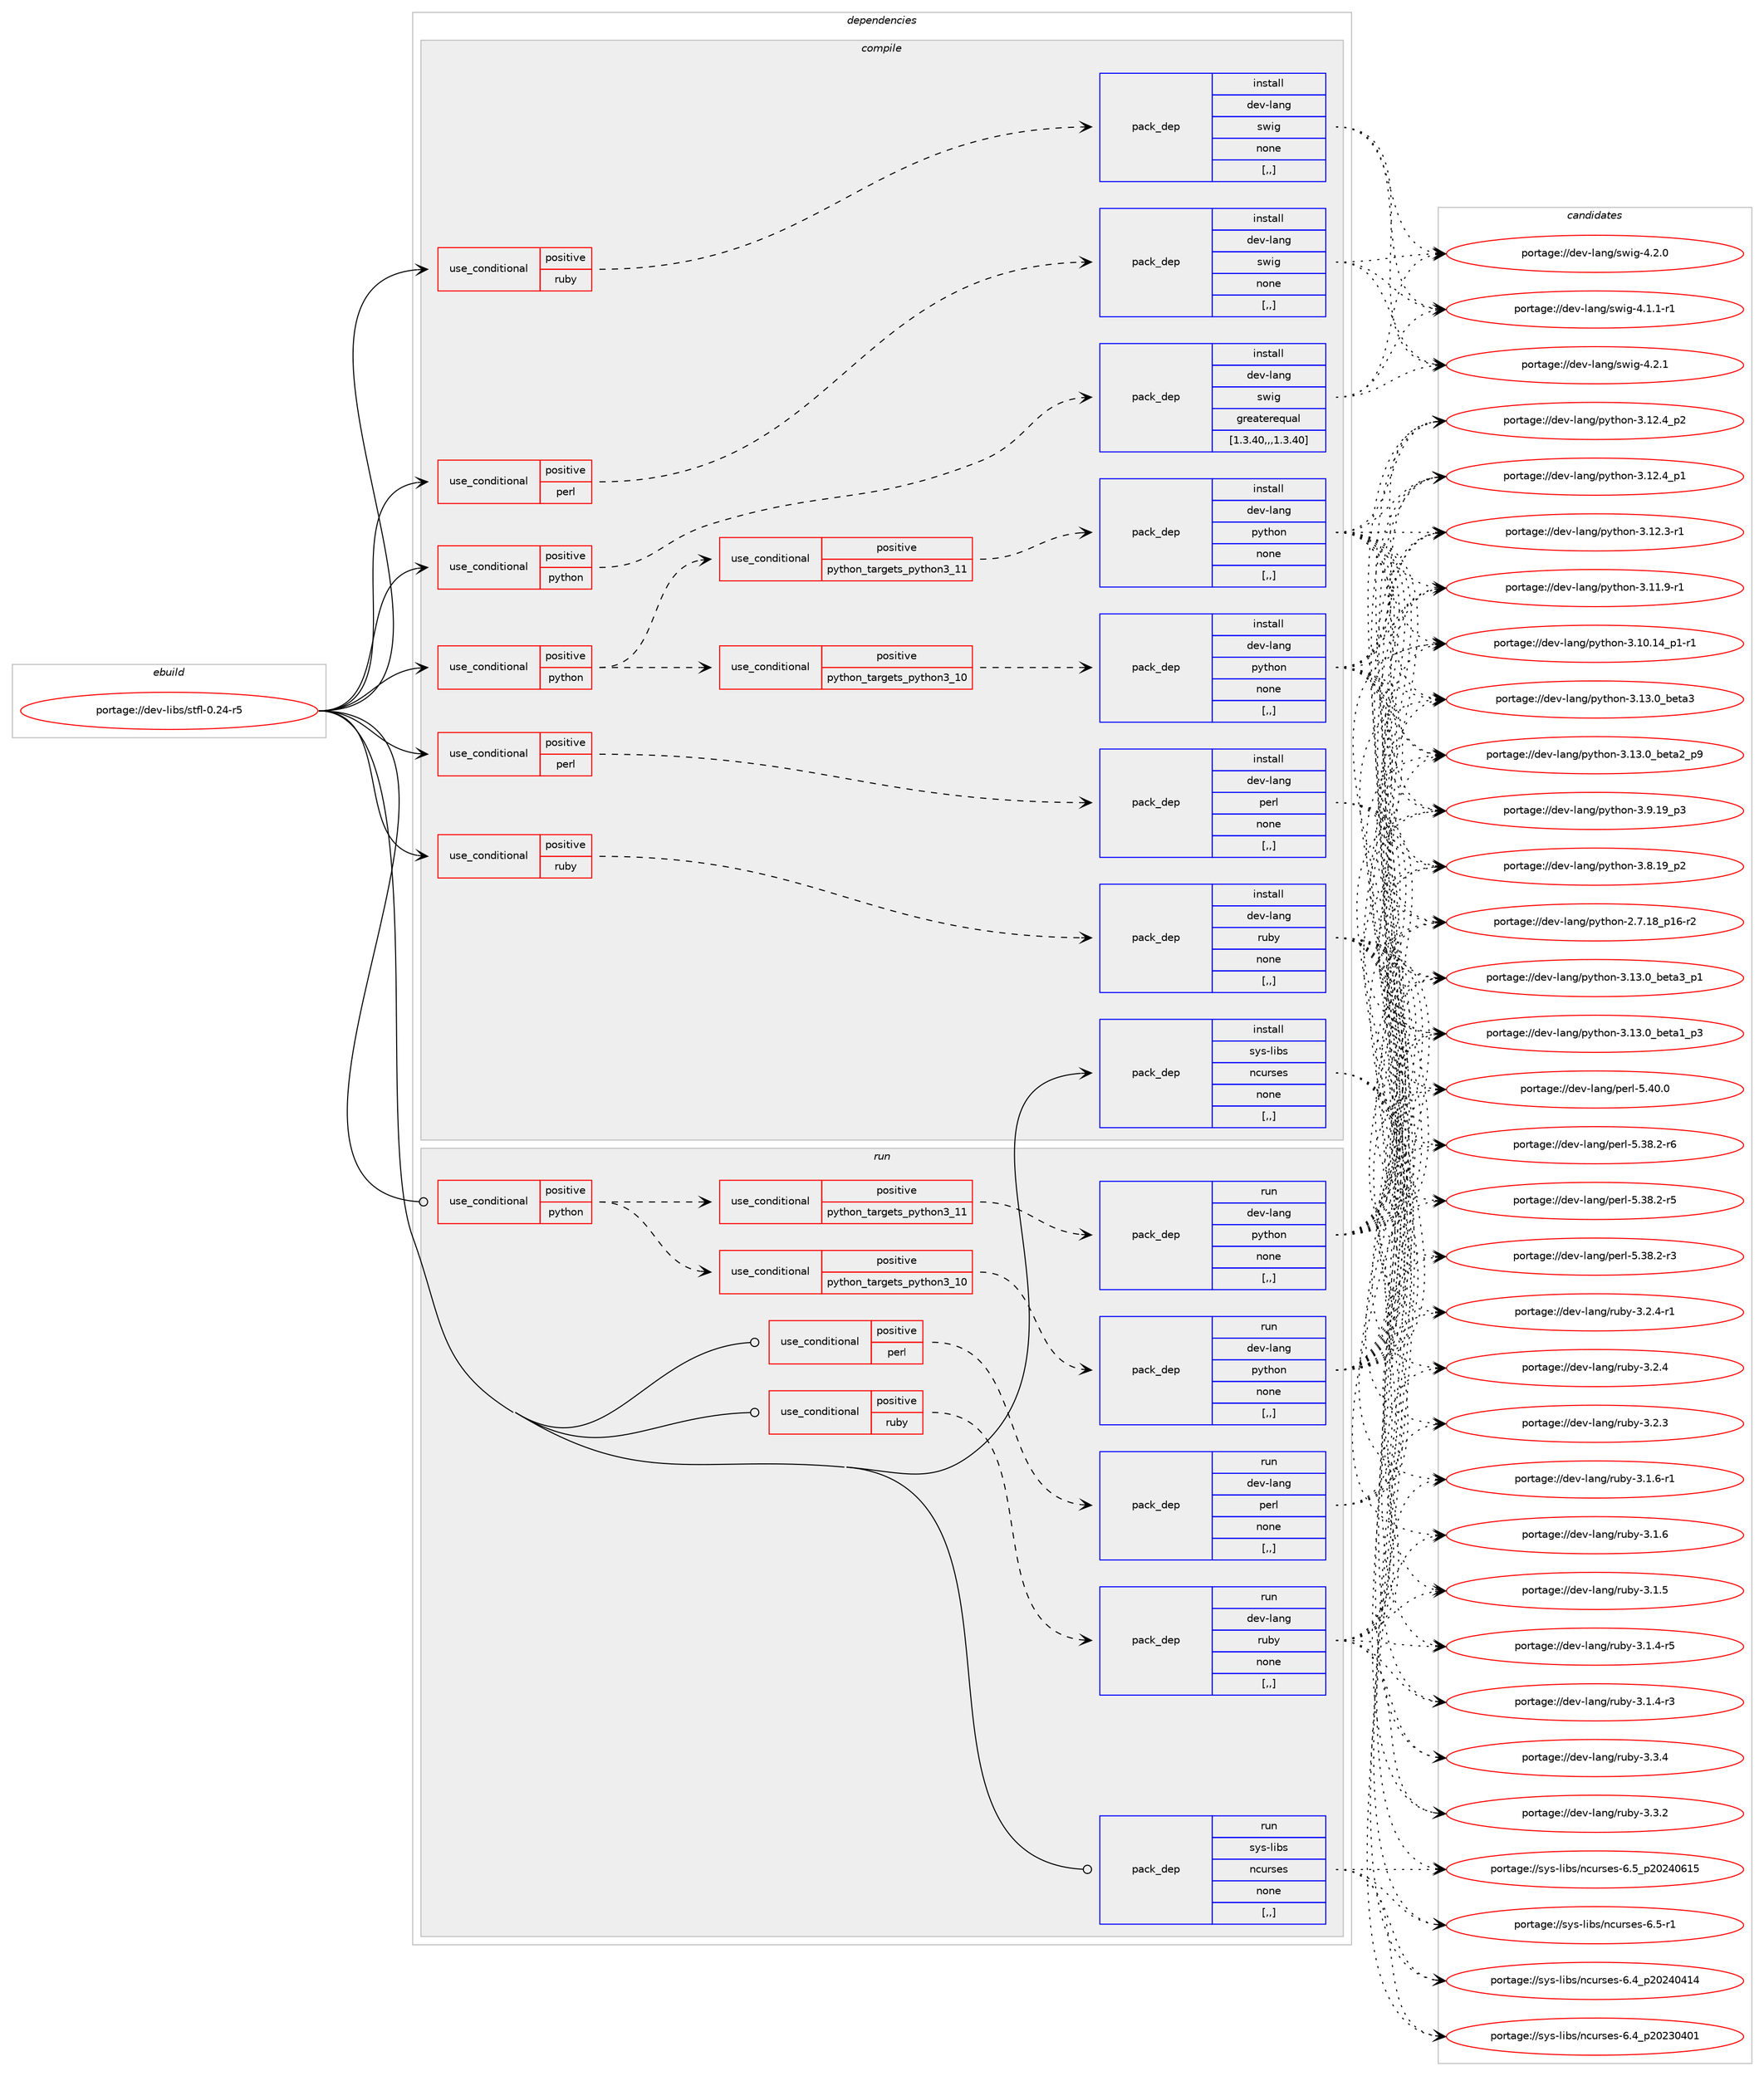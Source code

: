 digraph prolog {

# *************
# Graph options
# *************

newrank=true;
concentrate=true;
compound=true;
graph [rankdir=LR,fontname=Helvetica,fontsize=10,ranksep=1.5];#, ranksep=2.5, nodesep=0.2];
edge  [arrowhead=vee];
node  [fontname=Helvetica,fontsize=10];

# **********
# The ebuild
# **********

subgraph cluster_leftcol {
color=gray;
rank=same;
label=<<i>ebuild</i>>;
id [label="portage://dev-libs/stfl-0.24-r5", color=red, width=4, href="../dev-libs/stfl-0.24-r5.svg"];
}

# ****************
# The dependencies
# ****************

subgraph cluster_midcol {
color=gray;
label=<<i>dependencies</i>>;
subgraph cluster_compile {
fillcolor="#eeeeee";
style=filled;
label=<<i>compile</i>>;
subgraph cond28022 {
dependency113162 [label=<<TABLE BORDER="0" CELLBORDER="1" CELLSPACING="0" CELLPADDING="4"><TR><TD ROWSPAN="3" CELLPADDING="10">use_conditional</TD></TR><TR><TD>positive</TD></TR><TR><TD>perl</TD></TR></TABLE>>, shape=none, color=red];
subgraph pack83956 {
dependency113163 [label=<<TABLE BORDER="0" CELLBORDER="1" CELLSPACING="0" CELLPADDING="4" WIDTH="220"><TR><TD ROWSPAN="6" CELLPADDING="30">pack_dep</TD></TR><TR><TD WIDTH="110">install</TD></TR><TR><TD>dev-lang</TD></TR><TR><TD>perl</TD></TR><TR><TD>none</TD></TR><TR><TD>[,,]</TD></TR></TABLE>>, shape=none, color=blue];
}
dependency113162:e -> dependency113163:w [weight=20,style="dashed",arrowhead="vee"];
}
id:e -> dependency113162:w [weight=20,style="solid",arrowhead="vee"];
subgraph cond28023 {
dependency113164 [label=<<TABLE BORDER="0" CELLBORDER="1" CELLSPACING="0" CELLPADDING="4"><TR><TD ROWSPAN="3" CELLPADDING="10">use_conditional</TD></TR><TR><TD>positive</TD></TR><TR><TD>perl</TD></TR></TABLE>>, shape=none, color=red];
subgraph pack83957 {
dependency113165 [label=<<TABLE BORDER="0" CELLBORDER="1" CELLSPACING="0" CELLPADDING="4" WIDTH="220"><TR><TD ROWSPAN="6" CELLPADDING="30">pack_dep</TD></TR><TR><TD WIDTH="110">install</TD></TR><TR><TD>dev-lang</TD></TR><TR><TD>swig</TD></TR><TR><TD>none</TD></TR><TR><TD>[,,]</TD></TR></TABLE>>, shape=none, color=blue];
}
dependency113164:e -> dependency113165:w [weight=20,style="dashed",arrowhead="vee"];
}
id:e -> dependency113164:w [weight=20,style="solid",arrowhead="vee"];
subgraph cond28024 {
dependency113166 [label=<<TABLE BORDER="0" CELLBORDER="1" CELLSPACING="0" CELLPADDING="4"><TR><TD ROWSPAN="3" CELLPADDING="10">use_conditional</TD></TR><TR><TD>positive</TD></TR><TR><TD>python</TD></TR></TABLE>>, shape=none, color=red];
subgraph cond28025 {
dependency113167 [label=<<TABLE BORDER="0" CELLBORDER="1" CELLSPACING="0" CELLPADDING="4"><TR><TD ROWSPAN="3" CELLPADDING="10">use_conditional</TD></TR><TR><TD>positive</TD></TR><TR><TD>python_targets_python3_10</TD></TR></TABLE>>, shape=none, color=red];
subgraph pack83958 {
dependency113168 [label=<<TABLE BORDER="0" CELLBORDER="1" CELLSPACING="0" CELLPADDING="4" WIDTH="220"><TR><TD ROWSPAN="6" CELLPADDING="30">pack_dep</TD></TR><TR><TD WIDTH="110">install</TD></TR><TR><TD>dev-lang</TD></TR><TR><TD>python</TD></TR><TR><TD>none</TD></TR><TR><TD>[,,]</TD></TR></TABLE>>, shape=none, color=blue];
}
dependency113167:e -> dependency113168:w [weight=20,style="dashed",arrowhead="vee"];
}
dependency113166:e -> dependency113167:w [weight=20,style="dashed",arrowhead="vee"];
subgraph cond28026 {
dependency113169 [label=<<TABLE BORDER="0" CELLBORDER="1" CELLSPACING="0" CELLPADDING="4"><TR><TD ROWSPAN="3" CELLPADDING="10">use_conditional</TD></TR><TR><TD>positive</TD></TR><TR><TD>python_targets_python3_11</TD></TR></TABLE>>, shape=none, color=red];
subgraph pack83959 {
dependency113170 [label=<<TABLE BORDER="0" CELLBORDER="1" CELLSPACING="0" CELLPADDING="4" WIDTH="220"><TR><TD ROWSPAN="6" CELLPADDING="30">pack_dep</TD></TR><TR><TD WIDTH="110">install</TD></TR><TR><TD>dev-lang</TD></TR><TR><TD>python</TD></TR><TR><TD>none</TD></TR><TR><TD>[,,]</TD></TR></TABLE>>, shape=none, color=blue];
}
dependency113169:e -> dependency113170:w [weight=20,style="dashed",arrowhead="vee"];
}
dependency113166:e -> dependency113169:w [weight=20,style="dashed",arrowhead="vee"];
}
id:e -> dependency113166:w [weight=20,style="solid",arrowhead="vee"];
subgraph cond28027 {
dependency113171 [label=<<TABLE BORDER="0" CELLBORDER="1" CELLSPACING="0" CELLPADDING="4"><TR><TD ROWSPAN="3" CELLPADDING="10">use_conditional</TD></TR><TR><TD>positive</TD></TR><TR><TD>python</TD></TR></TABLE>>, shape=none, color=red];
subgraph pack83960 {
dependency113172 [label=<<TABLE BORDER="0" CELLBORDER="1" CELLSPACING="0" CELLPADDING="4" WIDTH="220"><TR><TD ROWSPAN="6" CELLPADDING="30">pack_dep</TD></TR><TR><TD WIDTH="110">install</TD></TR><TR><TD>dev-lang</TD></TR><TR><TD>swig</TD></TR><TR><TD>greaterequal</TD></TR><TR><TD>[1.3.40,,,1.3.40]</TD></TR></TABLE>>, shape=none, color=blue];
}
dependency113171:e -> dependency113172:w [weight=20,style="dashed",arrowhead="vee"];
}
id:e -> dependency113171:w [weight=20,style="solid",arrowhead="vee"];
subgraph cond28028 {
dependency113173 [label=<<TABLE BORDER="0" CELLBORDER="1" CELLSPACING="0" CELLPADDING="4"><TR><TD ROWSPAN="3" CELLPADDING="10">use_conditional</TD></TR><TR><TD>positive</TD></TR><TR><TD>ruby</TD></TR></TABLE>>, shape=none, color=red];
subgraph pack83961 {
dependency113174 [label=<<TABLE BORDER="0" CELLBORDER="1" CELLSPACING="0" CELLPADDING="4" WIDTH="220"><TR><TD ROWSPAN="6" CELLPADDING="30">pack_dep</TD></TR><TR><TD WIDTH="110">install</TD></TR><TR><TD>dev-lang</TD></TR><TR><TD>ruby</TD></TR><TR><TD>none</TD></TR><TR><TD>[,,]</TD></TR></TABLE>>, shape=none, color=blue];
}
dependency113173:e -> dependency113174:w [weight=20,style="dashed",arrowhead="vee"];
}
id:e -> dependency113173:w [weight=20,style="solid",arrowhead="vee"];
subgraph cond28029 {
dependency113175 [label=<<TABLE BORDER="0" CELLBORDER="1" CELLSPACING="0" CELLPADDING="4"><TR><TD ROWSPAN="3" CELLPADDING="10">use_conditional</TD></TR><TR><TD>positive</TD></TR><TR><TD>ruby</TD></TR></TABLE>>, shape=none, color=red];
subgraph pack83962 {
dependency113176 [label=<<TABLE BORDER="0" CELLBORDER="1" CELLSPACING="0" CELLPADDING="4" WIDTH="220"><TR><TD ROWSPAN="6" CELLPADDING="30">pack_dep</TD></TR><TR><TD WIDTH="110">install</TD></TR><TR><TD>dev-lang</TD></TR><TR><TD>swig</TD></TR><TR><TD>none</TD></TR><TR><TD>[,,]</TD></TR></TABLE>>, shape=none, color=blue];
}
dependency113175:e -> dependency113176:w [weight=20,style="dashed",arrowhead="vee"];
}
id:e -> dependency113175:w [weight=20,style="solid",arrowhead="vee"];
subgraph pack83963 {
dependency113177 [label=<<TABLE BORDER="0" CELLBORDER="1" CELLSPACING="0" CELLPADDING="4" WIDTH="220"><TR><TD ROWSPAN="6" CELLPADDING="30">pack_dep</TD></TR><TR><TD WIDTH="110">install</TD></TR><TR><TD>sys-libs</TD></TR><TR><TD>ncurses</TD></TR><TR><TD>none</TD></TR><TR><TD>[,,]</TD></TR></TABLE>>, shape=none, color=blue];
}
id:e -> dependency113177:w [weight=20,style="solid",arrowhead="vee"];
}
subgraph cluster_compileandrun {
fillcolor="#eeeeee";
style=filled;
label=<<i>compile and run</i>>;
}
subgraph cluster_run {
fillcolor="#eeeeee";
style=filled;
label=<<i>run</i>>;
subgraph cond28030 {
dependency113178 [label=<<TABLE BORDER="0" CELLBORDER="1" CELLSPACING="0" CELLPADDING="4"><TR><TD ROWSPAN="3" CELLPADDING="10">use_conditional</TD></TR><TR><TD>positive</TD></TR><TR><TD>perl</TD></TR></TABLE>>, shape=none, color=red];
subgraph pack83964 {
dependency113179 [label=<<TABLE BORDER="0" CELLBORDER="1" CELLSPACING="0" CELLPADDING="4" WIDTH="220"><TR><TD ROWSPAN="6" CELLPADDING="30">pack_dep</TD></TR><TR><TD WIDTH="110">run</TD></TR><TR><TD>dev-lang</TD></TR><TR><TD>perl</TD></TR><TR><TD>none</TD></TR><TR><TD>[,,]</TD></TR></TABLE>>, shape=none, color=blue];
}
dependency113178:e -> dependency113179:w [weight=20,style="dashed",arrowhead="vee"];
}
id:e -> dependency113178:w [weight=20,style="solid",arrowhead="odot"];
subgraph cond28031 {
dependency113180 [label=<<TABLE BORDER="0" CELLBORDER="1" CELLSPACING="0" CELLPADDING="4"><TR><TD ROWSPAN="3" CELLPADDING="10">use_conditional</TD></TR><TR><TD>positive</TD></TR><TR><TD>python</TD></TR></TABLE>>, shape=none, color=red];
subgraph cond28032 {
dependency113181 [label=<<TABLE BORDER="0" CELLBORDER="1" CELLSPACING="0" CELLPADDING="4"><TR><TD ROWSPAN="3" CELLPADDING="10">use_conditional</TD></TR><TR><TD>positive</TD></TR><TR><TD>python_targets_python3_10</TD></TR></TABLE>>, shape=none, color=red];
subgraph pack83965 {
dependency113182 [label=<<TABLE BORDER="0" CELLBORDER="1" CELLSPACING="0" CELLPADDING="4" WIDTH="220"><TR><TD ROWSPAN="6" CELLPADDING="30">pack_dep</TD></TR><TR><TD WIDTH="110">run</TD></TR><TR><TD>dev-lang</TD></TR><TR><TD>python</TD></TR><TR><TD>none</TD></TR><TR><TD>[,,]</TD></TR></TABLE>>, shape=none, color=blue];
}
dependency113181:e -> dependency113182:w [weight=20,style="dashed",arrowhead="vee"];
}
dependency113180:e -> dependency113181:w [weight=20,style="dashed",arrowhead="vee"];
subgraph cond28033 {
dependency113183 [label=<<TABLE BORDER="0" CELLBORDER="1" CELLSPACING="0" CELLPADDING="4"><TR><TD ROWSPAN="3" CELLPADDING="10">use_conditional</TD></TR><TR><TD>positive</TD></TR><TR><TD>python_targets_python3_11</TD></TR></TABLE>>, shape=none, color=red];
subgraph pack83966 {
dependency113184 [label=<<TABLE BORDER="0" CELLBORDER="1" CELLSPACING="0" CELLPADDING="4" WIDTH="220"><TR><TD ROWSPAN="6" CELLPADDING="30">pack_dep</TD></TR><TR><TD WIDTH="110">run</TD></TR><TR><TD>dev-lang</TD></TR><TR><TD>python</TD></TR><TR><TD>none</TD></TR><TR><TD>[,,]</TD></TR></TABLE>>, shape=none, color=blue];
}
dependency113183:e -> dependency113184:w [weight=20,style="dashed",arrowhead="vee"];
}
dependency113180:e -> dependency113183:w [weight=20,style="dashed",arrowhead="vee"];
}
id:e -> dependency113180:w [weight=20,style="solid",arrowhead="odot"];
subgraph cond28034 {
dependency113185 [label=<<TABLE BORDER="0" CELLBORDER="1" CELLSPACING="0" CELLPADDING="4"><TR><TD ROWSPAN="3" CELLPADDING="10">use_conditional</TD></TR><TR><TD>positive</TD></TR><TR><TD>ruby</TD></TR></TABLE>>, shape=none, color=red];
subgraph pack83967 {
dependency113186 [label=<<TABLE BORDER="0" CELLBORDER="1" CELLSPACING="0" CELLPADDING="4" WIDTH="220"><TR><TD ROWSPAN="6" CELLPADDING="30">pack_dep</TD></TR><TR><TD WIDTH="110">run</TD></TR><TR><TD>dev-lang</TD></TR><TR><TD>ruby</TD></TR><TR><TD>none</TD></TR><TR><TD>[,,]</TD></TR></TABLE>>, shape=none, color=blue];
}
dependency113185:e -> dependency113186:w [weight=20,style="dashed",arrowhead="vee"];
}
id:e -> dependency113185:w [weight=20,style="solid",arrowhead="odot"];
subgraph pack83968 {
dependency113187 [label=<<TABLE BORDER="0" CELLBORDER="1" CELLSPACING="0" CELLPADDING="4" WIDTH="220"><TR><TD ROWSPAN="6" CELLPADDING="30">pack_dep</TD></TR><TR><TD WIDTH="110">run</TD></TR><TR><TD>sys-libs</TD></TR><TR><TD>ncurses</TD></TR><TR><TD>none</TD></TR><TR><TD>[,,]</TD></TR></TABLE>>, shape=none, color=blue];
}
id:e -> dependency113187:w [weight=20,style="solid",arrowhead="odot"];
}
}

# **************
# The candidates
# **************

subgraph cluster_choices {
rank=same;
color=gray;
label=<<i>candidates</i>>;

subgraph choice83956 {
color=black;
nodesep=1;
choice10010111845108971101034711210111410845534652484648 [label="portage://dev-lang/perl-5.40.0", color=red, width=4,href="../dev-lang/perl-5.40.0.svg"];
choice100101118451089711010347112101114108455346515646504511454 [label="portage://dev-lang/perl-5.38.2-r6", color=red, width=4,href="../dev-lang/perl-5.38.2-r6.svg"];
choice100101118451089711010347112101114108455346515646504511453 [label="portage://dev-lang/perl-5.38.2-r5", color=red, width=4,href="../dev-lang/perl-5.38.2-r5.svg"];
choice100101118451089711010347112101114108455346515646504511451 [label="portage://dev-lang/perl-5.38.2-r3", color=red, width=4,href="../dev-lang/perl-5.38.2-r3.svg"];
dependency113163:e -> choice10010111845108971101034711210111410845534652484648:w [style=dotted,weight="100"];
dependency113163:e -> choice100101118451089711010347112101114108455346515646504511454:w [style=dotted,weight="100"];
dependency113163:e -> choice100101118451089711010347112101114108455346515646504511453:w [style=dotted,weight="100"];
dependency113163:e -> choice100101118451089711010347112101114108455346515646504511451:w [style=dotted,weight="100"];
}
subgraph choice83957 {
color=black;
nodesep=1;
choice100101118451089711010347115119105103455246504649 [label="portage://dev-lang/swig-4.2.1", color=red, width=4,href="../dev-lang/swig-4.2.1.svg"];
choice100101118451089711010347115119105103455246504648 [label="portage://dev-lang/swig-4.2.0", color=red, width=4,href="../dev-lang/swig-4.2.0.svg"];
choice1001011184510897110103471151191051034552464946494511449 [label="portage://dev-lang/swig-4.1.1-r1", color=red, width=4,href="../dev-lang/swig-4.1.1-r1.svg"];
dependency113165:e -> choice100101118451089711010347115119105103455246504649:w [style=dotted,weight="100"];
dependency113165:e -> choice100101118451089711010347115119105103455246504648:w [style=dotted,weight="100"];
dependency113165:e -> choice1001011184510897110103471151191051034552464946494511449:w [style=dotted,weight="100"];
}
subgraph choice83958 {
color=black;
nodesep=1;
choice10010111845108971101034711212111610411111045514649514648959810111697519511249 [label="portage://dev-lang/python-3.13.0_beta3_p1", color=red, width=4,href="../dev-lang/python-3.13.0_beta3_p1.svg"];
choice1001011184510897110103471121211161041111104551464951464895981011169751 [label="portage://dev-lang/python-3.13.0_beta3", color=red, width=4,href="../dev-lang/python-3.13.0_beta3.svg"];
choice10010111845108971101034711212111610411111045514649514648959810111697509511257 [label="portage://dev-lang/python-3.13.0_beta2_p9", color=red, width=4,href="../dev-lang/python-3.13.0_beta2_p9.svg"];
choice10010111845108971101034711212111610411111045514649514648959810111697499511251 [label="portage://dev-lang/python-3.13.0_beta1_p3", color=red, width=4,href="../dev-lang/python-3.13.0_beta1_p3.svg"];
choice100101118451089711010347112121116104111110455146495046529511250 [label="portage://dev-lang/python-3.12.4_p2", color=red, width=4,href="../dev-lang/python-3.12.4_p2.svg"];
choice100101118451089711010347112121116104111110455146495046529511249 [label="portage://dev-lang/python-3.12.4_p1", color=red, width=4,href="../dev-lang/python-3.12.4_p1.svg"];
choice100101118451089711010347112121116104111110455146495046514511449 [label="portage://dev-lang/python-3.12.3-r1", color=red, width=4,href="../dev-lang/python-3.12.3-r1.svg"];
choice100101118451089711010347112121116104111110455146494946574511449 [label="portage://dev-lang/python-3.11.9-r1", color=red, width=4,href="../dev-lang/python-3.11.9-r1.svg"];
choice100101118451089711010347112121116104111110455146494846495295112494511449 [label="portage://dev-lang/python-3.10.14_p1-r1", color=red, width=4,href="../dev-lang/python-3.10.14_p1-r1.svg"];
choice100101118451089711010347112121116104111110455146574649579511251 [label="portage://dev-lang/python-3.9.19_p3", color=red, width=4,href="../dev-lang/python-3.9.19_p3.svg"];
choice100101118451089711010347112121116104111110455146564649579511250 [label="portage://dev-lang/python-3.8.19_p2", color=red, width=4,href="../dev-lang/python-3.8.19_p2.svg"];
choice100101118451089711010347112121116104111110455046554649569511249544511450 [label="portage://dev-lang/python-2.7.18_p16-r2", color=red, width=4,href="../dev-lang/python-2.7.18_p16-r2.svg"];
dependency113168:e -> choice10010111845108971101034711212111610411111045514649514648959810111697519511249:w [style=dotted,weight="100"];
dependency113168:e -> choice1001011184510897110103471121211161041111104551464951464895981011169751:w [style=dotted,weight="100"];
dependency113168:e -> choice10010111845108971101034711212111610411111045514649514648959810111697509511257:w [style=dotted,weight="100"];
dependency113168:e -> choice10010111845108971101034711212111610411111045514649514648959810111697499511251:w [style=dotted,weight="100"];
dependency113168:e -> choice100101118451089711010347112121116104111110455146495046529511250:w [style=dotted,weight="100"];
dependency113168:e -> choice100101118451089711010347112121116104111110455146495046529511249:w [style=dotted,weight="100"];
dependency113168:e -> choice100101118451089711010347112121116104111110455146495046514511449:w [style=dotted,weight="100"];
dependency113168:e -> choice100101118451089711010347112121116104111110455146494946574511449:w [style=dotted,weight="100"];
dependency113168:e -> choice100101118451089711010347112121116104111110455146494846495295112494511449:w [style=dotted,weight="100"];
dependency113168:e -> choice100101118451089711010347112121116104111110455146574649579511251:w [style=dotted,weight="100"];
dependency113168:e -> choice100101118451089711010347112121116104111110455146564649579511250:w [style=dotted,weight="100"];
dependency113168:e -> choice100101118451089711010347112121116104111110455046554649569511249544511450:w [style=dotted,weight="100"];
}
subgraph choice83959 {
color=black;
nodesep=1;
choice10010111845108971101034711212111610411111045514649514648959810111697519511249 [label="portage://dev-lang/python-3.13.0_beta3_p1", color=red, width=4,href="../dev-lang/python-3.13.0_beta3_p1.svg"];
choice1001011184510897110103471121211161041111104551464951464895981011169751 [label="portage://dev-lang/python-3.13.0_beta3", color=red, width=4,href="../dev-lang/python-3.13.0_beta3.svg"];
choice10010111845108971101034711212111610411111045514649514648959810111697509511257 [label="portage://dev-lang/python-3.13.0_beta2_p9", color=red, width=4,href="../dev-lang/python-3.13.0_beta2_p9.svg"];
choice10010111845108971101034711212111610411111045514649514648959810111697499511251 [label="portage://dev-lang/python-3.13.0_beta1_p3", color=red, width=4,href="../dev-lang/python-3.13.0_beta1_p3.svg"];
choice100101118451089711010347112121116104111110455146495046529511250 [label="portage://dev-lang/python-3.12.4_p2", color=red, width=4,href="../dev-lang/python-3.12.4_p2.svg"];
choice100101118451089711010347112121116104111110455146495046529511249 [label="portage://dev-lang/python-3.12.4_p1", color=red, width=4,href="../dev-lang/python-3.12.4_p1.svg"];
choice100101118451089711010347112121116104111110455146495046514511449 [label="portage://dev-lang/python-3.12.3-r1", color=red, width=4,href="../dev-lang/python-3.12.3-r1.svg"];
choice100101118451089711010347112121116104111110455146494946574511449 [label="portage://dev-lang/python-3.11.9-r1", color=red, width=4,href="../dev-lang/python-3.11.9-r1.svg"];
choice100101118451089711010347112121116104111110455146494846495295112494511449 [label="portage://dev-lang/python-3.10.14_p1-r1", color=red, width=4,href="../dev-lang/python-3.10.14_p1-r1.svg"];
choice100101118451089711010347112121116104111110455146574649579511251 [label="portage://dev-lang/python-3.9.19_p3", color=red, width=4,href="../dev-lang/python-3.9.19_p3.svg"];
choice100101118451089711010347112121116104111110455146564649579511250 [label="portage://dev-lang/python-3.8.19_p2", color=red, width=4,href="../dev-lang/python-3.8.19_p2.svg"];
choice100101118451089711010347112121116104111110455046554649569511249544511450 [label="portage://dev-lang/python-2.7.18_p16-r2", color=red, width=4,href="../dev-lang/python-2.7.18_p16-r2.svg"];
dependency113170:e -> choice10010111845108971101034711212111610411111045514649514648959810111697519511249:w [style=dotted,weight="100"];
dependency113170:e -> choice1001011184510897110103471121211161041111104551464951464895981011169751:w [style=dotted,weight="100"];
dependency113170:e -> choice10010111845108971101034711212111610411111045514649514648959810111697509511257:w [style=dotted,weight="100"];
dependency113170:e -> choice10010111845108971101034711212111610411111045514649514648959810111697499511251:w [style=dotted,weight="100"];
dependency113170:e -> choice100101118451089711010347112121116104111110455146495046529511250:w [style=dotted,weight="100"];
dependency113170:e -> choice100101118451089711010347112121116104111110455146495046529511249:w [style=dotted,weight="100"];
dependency113170:e -> choice100101118451089711010347112121116104111110455146495046514511449:w [style=dotted,weight="100"];
dependency113170:e -> choice100101118451089711010347112121116104111110455146494946574511449:w [style=dotted,weight="100"];
dependency113170:e -> choice100101118451089711010347112121116104111110455146494846495295112494511449:w [style=dotted,weight="100"];
dependency113170:e -> choice100101118451089711010347112121116104111110455146574649579511251:w [style=dotted,weight="100"];
dependency113170:e -> choice100101118451089711010347112121116104111110455146564649579511250:w [style=dotted,weight="100"];
dependency113170:e -> choice100101118451089711010347112121116104111110455046554649569511249544511450:w [style=dotted,weight="100"];
}
subgraph choice83960 {
color=black;
nodesep=1;
choice100101118451089711010347115119105103455246504649 [label="portage://dev-lang/swig-4.2.1", color=red, width=4,href="../dev-lang/swig-4.2.1.svg"];
choice100101118451089711010347115119105103455246504648 [label="portage://dev-lang/swig-4.2.0", color=red, width=4,href="../dev-lang/swig-4.2.0.svg"];
choice1001011184510897110103471151191051034552464946494511449 [label="portage://dev-lang/swig-4.1.1-r1", color=red, width=4,href="../dev-lang/swig-4.1.1-r1.svg"];
dependency113172:e -> choice100101118451089711010347115119105103455246504649:w [style=dotted,weight="100"];
dependency113172:e -> choice100101118451089711010347115119105103455246504648:w [style=dotted,weight="100"];
dependency113172:e -> choice1001011184510897110103471151191051034552464946494511449:w [style=dotted,weight="100"];
}
subgraph choice83961 {
color=black;
nodesep=1;
choice10010111845108971101034711411798121455146514652 [label="portage://dev-lang/ruby-3.3.4", color=red, width=4,href="../dev-lang/ruby-3.3.4.svg"];
choice10010111845108971101034711411798121455146514650 [label="portage://dev-lang/ruby-3.3.2", color=red, width=4,href="../dev-lang/ruby-3.3.2.svg"];
choice100101118451089711010347114117981214551465046524511449 [label="portage://dev-lang/ruby-3.2.4-r1", color=red, width=4,href="../dev-lang/ruby-3.2.4-r1.svg"];
choice10010111845108971101034711411798121455146504652 [label="portage://dev-lang/ruby-3.2.4", color=red, width=4,href="../dev-lang/ruby-3.2.4.svg"];
choice10010111845108971101034711411798121455146504651 [label="portage://dev-lang/ruby-3.2.3", color=red, width=4,href="../dev-lang/ruby-3.2.3.svg"];
choice100101118451089711010347114117981214551464946544511449 [label="portage://dev-lang/ruby-3.1.6-r1", color=red, width=4,href="../dev-lang/ruby-3.1.6-r1.svg"];
choice10010111845108971101034711411798121455146494654 [label="portage://dev-lang/ruby-3.1.6", color=red, width=4,href="../dev-lang/ruby-3.1.6.svg"];
choice10010111845108971101034711411798121455146494653 [label="portage://dev-lang/ruby-3.1.5", color=red, width=4,href="../dev-lang/ruby-3.1.5.svg"];
choice100101118451089711010347114117981214551464946524511453 [label="portage://dev-lang/ruby-3.1.4-r5", color=red, width=4,href="../dev-lang/ruby-3.1.4-r5.svg"];
choice100101118451089711010347114117981214551464946524511451 [label="portage://dev-lang/ruby-3.1.4-r3", color=red, width=4,href="../dev-lang/ruby-3.1.4-r3.svg"];
dependency113174:e -> choice10010111845108971101034711411798121455146514652:w [style=dotted,weight="100"];
dependency113174:e -> choice10010111845108971101034711411798121455146514650:w [style=dotted,weight="100"];
dependency113174:e -> choice100101118451089711010347114117981214551465046524511449:w [style=dotted,weight="100"];
dependency113174:e -> choice10010111845108971101034711411798121455146504652:w [style=dotted,weight="100"];
dependency113174:e -> choice10010111845108971101034711411798121455146504651:w [style=dotted,weight="100"];
dependency113174:e -> choice100101118451089711010347114117981214551464946544511449:w [style=dotted,weight="100"];
dependency113174:e -> choice10010111845108971101034711411798121455146494654:w [style=dotted,weight="100"];
dependency113174:e -> choice10010111845108971101034711411798121455146494653:w [style=dotted,weight="100"];
dependency113174:e -> choice100101118451089711010347114117981214551464946524511453:w [style=dotted,weight="100"];
dependency113174:e -> choice100101118451089711010347114117981214551464946524511451:w [style=dotted,weight="100"];
}
subgraph choice83962 {
color=black;
nodesep=1;
choice100101118451089711010347115119105103455246504649 [label="portage://dev-lang/swig-4.2.1", color=red, width=4,href="../dev-lang/swig-4.2.1.svg"];
choice100101118451089711010347115119105103455246504648 [label="portage://dev-lang/swig-4.2.0", color=red, width=4,href="../dev-lang/swig-4.2.0.svg"];
choice1001011184510897110103471151191051034552464946494511449 [label="portage://dev-lang/swig-4.1.1-r1", color=red, width=4,href="../dev-lang/swig-4.1.1-r1.svg"];
dependency113176:e -> choice100101118451089711010347115119105103455246504649:w [style=dotted,weight="100"];
dependency113176:e -> choice100101118451089711010347115119105103455246504648:w [style=dotted,weight="100"];
dependency113176:e -> choice1001011184510897110103471151191051034552464946494511449:w [style=dotted,weight="100"];
}
subgraph choice83963 {
color=black;
nodesep=1;
choice1151211154510810598115471109911711411510111545544653951125048505248544953 [label="portage://sys-libs/ncurses-6.5_p20240615", color=red, width=4,href="../sys-libs/ncurses-6.5_p20240615.svg"];
choice11512111545108105981154711099117114115101115455446534511449 [label="portage://sys-libs/ncurses-6.5-r1", color=red, width=4,href="../sys-libs/ncurses-6.5-r1.svg"];
choice1151211154510810598115471109911711411510111545544652951125048505248524952 [label="portage://sys-libs/ncurses-6.4_p20240414", color=red, width=4,href="../sys-libs/ncurses-6.4_p20240414.svg"];
choice1151211154510810598115471109911711411510111545544652951125048505148524849 [label="portage://sys-libs/ncurses-6.4_p20230401", color=red, width=4,href="../sys-libs/ncurses-6.4_p20230401.svg"];
dependency113177:e -> choice1151211154510810598115471109911711411510111545544653951125048505248544953:w [style=dotted,weight="100"];
dependency113177:e -> choice11512111545108105981154711099117114115101115455446534511449:w [style=dotted,weight="100"];
dependency113177:e -> choice1151211154510810598115471109911711411510111545544652951125048505248524952:w [style=dotted,weight="100"];
dependency113177:e -> choice1151211154510810598115471109911711411510111545544652951125048505148524849:w [style=dotted,weight="100"];
}
subgraph choice83964 {
color=black;
nodesep=1;
choice10010111845108971101034711210111410845534652484648 [label="portage://dev-lang/perl-5.40.0", color=red, width=4,href="../dev-lang/perl-5.40.0.svg"];
choice100101118451089711010347112101114108455346515646504511454 [label="portage://dev-lang/perl-5.38.2-r6", color=red, width=4,href="../dev-lang/perl-5.38.2-r6.svg"];
choice100101118451089711010347112101114108455346515646504511453 [label="portage://dev-lang/perl-5.38.2-r5", color=red, width=4,href="../dev-lang/perl-5.38.2-r5.svg"];
choice100101118451089711010347112101114108455346515646504511451 [label="portage://dev-lang/perl-5.38.2-r3", color=red, width=4,href="../dev-lang/perl-5.38.2-r3.svg"];
dependency113179:e -> choice10010111845108971101034711210111410845534652484648:w [style=dotted,weight="100"];
dependency113179:e -> choice100101118451089711010347112101114108455346515646504511454:w [style=dotted,weight="100"];
dependency113179:e -> choice100101118451089711010347112101114108455346515646504511453:w [style=dotted,weight="100"];
dependency113179:e -> choice100101118451089711010347112101114108455346515646504511451:w [style=dotted,weight="100"];
}
subgraph choice83965 {
color=black;
nodesep=1;
choice10010111845108971101034711212111610411111045514649514648959810111697519511249 [label="portage://dev-lang/python-3.13.0_beta3_p1", color=red, width=4,href="../dev-lang/python-3.13.0_beta3_p1.svg"];
choice1001011184510897110103471121211161041111104551464951464895981011169751 [label="portage://dev-lang/python-3.13.0_beta3", color=red, width=4,href="../dev-lang/python-3.13.0_beta3.svg"];
choice10010111845108971101034711212111610411111045514649514648959810111697509511257 [label="portage://dev-lang/python-3.13.0_beta2_p9", color=red, width=4,href="../dev-lang/python-3.13.0_beta2_p9.svg"];
choice10010111845108971101034711212111610411111045514649514648959810111697499511251 [label="portage://dev-lang/python-3.13.0_beta1_p3", color=red, width=4,href="../dev-lang/python-3.13.0_beta1_p3.svg"];
choice100101118451089711010347112121116104111110455146495046529511250 [label="portage://dev-lang/python-3.12.4_p2", color=red, width=4,href="../dev-lang/python-3.12.4_p2.svg"];
choice100101118451089711010347112121116104111110455146495046529511249 [label="portage://dev-lang/python-3.12.4_p1", color=red, width=4,href="../dev-lang/python-3.12.4_p1.svg"];
choice100101118451089711010347112121116104111110455146495046514511449 [label="portage://dev-lang/python-3.12.3-r1", color=red, width=4,href="../dev-lang/python-3.12.3-r1.svg"];
choice100101118451089711010347112121116104111110455146494946574511449 [label="portage://dev-lang/python-3.11.9-r1", color=red, width=4,href="../dev-lang/python-3.11.9-r1.svg"];
choice100101118451089711010347112121116104111110455146494846495295112494511449 [label="portage://dev-lang/python-3.10.14_p1-r1", color=red, width=4,href="../dev-lang/python-3.10.14_p1-r1.svg"];
choice100101118451089711010347112121116104111110455146574649579511251 [label="portage://dev-lang/python-3.9.19_p3", color=red, width=4,href="../dev-lang/python-3.9.19_p3.svg"];
choice100101118451089711010347112121116104111110455146564649579511250 [label="portage://dev-lang/python-3.8.19_p2", color=red, width=4,href="../dev-lang/python-3.8.19_p2.svg"];
choice100101118451089711010347112121116104111110455046554649569511249544511450 [label="portage://dev-lang/python-2.7.18_p16-r2", color=red, width=4,href="../dev-lang/python-2.7.18_p16-r2.svg"];
dependency113182:e -> choice10010111845108971101034711212111610411111045514649514648959810111697519511249:w [style=dotted,weight="100"];
dependency113182:e -> choice1001011184510897110103471121211161041111104551464951464895981011169751:w [style=dotted,weight="100"];
dependency113182:e -> choice10010111845108971101034711212111610411111045514649514648959810111697509511257:w [style=dotted,weight="100"];
dependency113182:e -> choice10010111845108971101034711212111610411111045514649514648959810111697499511251:w [style=dotted,weight="100"];
dependency113182:e -> choice100101118451089711010347112121116104111110455146495046529511250:w [style=dotted,weight="100"];
dependency113182:e -> choice100101118451089711010347112121116104111110455146495046529511249:w [style=dotted,weight="100"];
dependency113182:e -> choice100101118451089711010347112121116104111110455146495046514511449:w [style=dotted,weight="100"];
dependency113182:e -> choice100101118451089711010347112121116104111110455146494946574511449:w [style=dotted,weight="100"];
dependency113182:e -> choice100101118451089711010347112121116104111110455146494846495295112494511449:w [style=dotted,weight="100"];
dependency113182:e -> choice100101118451089711010347112121116104111110455146574649579511251:w [style=dotted,weight="100"];
dependency113182:e -> choice100101118451089711010347112121116104111110455146564649579511250:w [style=dotted,weight="100"];
dependency113182:e -> choice100101118451089711010347112121116104111110455046554649569511249544511450:w [style=dotted,weight="100"];
}
subgraph choice83966 {
color=black;
nodesep=1;
choice10010111845108971101034711212111610411111045514649514648959810111697519511249 [label="portage://dev-lang/python-3.13.0_beta3_p1", color=red, width=4,href="../dev-lang/python-3.13.0_beta3_p1.svg"];
choice1001011184510897110103471121211161041111104551464951464895981011169751 [label="portage://dev-lang/python-3.13.0_beta3", color=red, width=4,href="../dev-lang/python-3.13.0_beta3.svg"];
choice10010111845108971101034711212111610411111045514649514648959810111697509511257 [label="portage://dev-lang/python-3.13.0_beta2_p9", color=red, width=4,href="../dev-lang/python-3.13.0_beta2_p9.svg"];
choice10010111845108971101034711212111610411111045514649514648959810111697499511251 [label="portage://dev-lang/python-3.13.0_beta1_p3", color=red, width=4,href="../dev-lang/python-3.13.0_beta1_p3.svg"];
choice100101118451089711010347112121116104111110455146495046529511250 [label="portage://dev-lang/python-3.12.4_p2", color=red, width=4,href="../dev-lang/python-3.12.4_p2.svg"];
choice100101118451089711010347112121116104111110455146495046529511249 [label="portage://dev-lang/python-3.12.4_p1", color=red, width=4,href="../dev-lang/python-3.12.4_p1.svg"];
choice100101118451089711010347112121116104111110455146495046514511449 [label="portage://dev-lang/python-3.12.3-r1", color=red, width=4,href="../dev-lang/python-3.12.3-r1.svg"];
choice100101118451089711010347112121116104111110455146494946574511449 [label="portage://dev-lang/python-3.11.9-r1", color=red, width=4,href="../dev-lang/python-3.11.9-r1.svg"];
choice100101118451089711010347112121116104111110455146494846495295112494511449 [label="portage://dev-lang/python-3.10.14_p1-r1", color=red, width=4,href="../dev-lang/python-3.10.14_p1-r1.svg"];
choice100101118451089711010347112121116104111110455146574649579511251 [label="portage://dev-lang/python-3.9.19_p3", color=red, width=4,href="../dev-lang/python-3.9.19_p3.svg"];
choice100101118451089711010347112121116104111110455146564649579511250 [label="portage://dev-lang/python-3.8.19_p2", color=red, width=4,href="../dev-lang/python-3.8.19_p2.svg"];
choice100101118451089711010347112121116104111110455046554649569511249544511450 [label="portage://dev-lang/python-2.7.18_p16-r2", color=red, width=4,href="../dev-lang/python-2.7.18_p16-r2.svg"];
dependency113184:e -> choice10010111845108971101034711212111610411111045514649514648959810111697519511249:w [style=dotted,weight="100"];
dependency113184:e -> choice1001011184510897110103471121211161041111104551464951464895981011169751:w [style=dotted,weight="100"];
dependency113184:e -> choice10010111845108971101034711212111610411111045514649514648959810111697509511257:w [style=dotted,weight="100"];
dependency113184:e -> choice10010111845108971101034711212111610411111045514649514648959810111697499511251:w [style=dotted,weight="100"];
dependency113184:e -> choice100101118451089711010347112121116104111110455146495046529511250:w [style=dotted,weight="100"];
dependency113184:e -> choice100101118451089711010347112121116104111110455146495046529511249:w [style=dotted,weight="100"];
dependency113184:e -> choice100101118451089711010347112121116104111110455146495046514511449:w [style=dotted,weight="100"];
dependency113184:e -> choice100101118451089711010347112121116104111110455146494946574511449:w [style=dotted,weight="100"];
dependency113184:e -> choice100101118451089711010347112121116104111110455146494846495295112494511449:w [style=dotted,weight="100"];
dependency113184:e -> choice100101118451089711010347112121116104111110455146574649579511251:w [style=dotted,weight="100"];
dependency113184:e -> choice100101118451089711010347112121116104111110455146564649579511250:w [style=dotted,weight="100"];
dependency113184:e -> choice100101118451089711010347112121116104111110455046554649569511249544511450:w [style=dotted,weight="100"];
}
subgraph choice83967 {
color=black;
nodesep=1;
choice10010111845108971101034711411798121455146514652 [label="portage://dev-lang/ruby-3.3.4", color=red, width=4,href="../dev-lang/ruby-3.3.4.svg"];
choice10010111845108971101034711411798121455146514650 [label="portage://dev-lang/ruby-3.3.2", color=red, width=4,href="../dev-lang/ruby-3.3.2.svg"];
choice100101118451089711010347114117981214551465046524511449 [label="portage://dev-lang/ruby-3.2.4-r1", color=red, width=4,href="../dev-lang/ruby-3.2.4-r1.svg"];
choice10010111845108971101034711411798121455146504652 [label="portage://dev-lang/ruby-3.2.4", color=red, width=4,href="../dev-lang/ruby-3.2.4.svg"];
choice10010111845108971101034711411798121455146504651 [label="portage://dev-lang/ruby-3.2.3", color=red, width=4,href="../dev-lang/ruby-3.2.3.svg"];
choice100101118451089711010347114117981214551464946544511449 [label="portage://dev-lang/ruby-3.1.6-r1", color=red, width=4,href="../dev-lang/ruby-3.1.6-r1.svg"];
choice10010111845108971101034711411798121455146494654 [label="portage://dev-lang/ruby-3.1.6", color=red, width=4,href="../dev-lang/ruby-3.1.6.svg"];
choice10010111845108971101034711411798121455146494653 [label="portage://dev-lang/ruby-3.1.5", color=red, width=4,href="../dev-lang/ruby-3.1.5.svg"];
choice100101118451089711010347114117981214551464946524511453 [label="portage://dev-lang/ruby-3.1.4-r5", color=red, width=4,href="../dev-lang/ruby-3.1.4-r5.svg"];
choice100101118451089711010347114117981214551464946524511451 [label="portage://dev-lang/ruby-3.1.4-r3", color=red, width=4,href="../dev-lang/ruby-3.1.4-r3.svg"];
dependency113186:e -> choice10010111845108971101034711411798121455146514652:w [style=dotted,weight="100"];
dependency113186:e -> choice10010111845108971101034711411798121455146514650:w [style=dotted,weight="100"];
dependency113186:e -> choice100101118451089711010347114117981214551465046524511449:w [style=dotted,weight="100"];
dependency113186:e -> choice10010111845108971101034711411798121455146504652:w [style=dotted,weight="100"];
dependency113186:e -> choice10010111845108971101034711411798121455146504651:w [style=dotted,weight="100"];
dependency113186:e -> choice100101118451089711010347114117981214551464946544511449:w [style=dotted,weight="100"];
dependency113186:e -> choice10010111845108971101034711411798121455146494654:w [style=dotted,weight="100"];
dependency113186:e -> choice10010111845108971101034711411798121455146494653:w [style=dotted,weight="100"];
dependency113186:e -> choice100101118451089711010347114117981214551464946524511453:w [style=dotted,weight="100"];
dependency113186:e -> choice100101118451089711010347114117981214551464946524511451:w [style=dotted,weight="100"];
}
subgraph choice83968 {
color=black;
nodesep=1;
choice1151211154510810598115471109911711411510111545544653951125048505248544953 [label="portage://sys-libs/ncurses-6.5_p20240615", color=red, width=4,href="../sys-libs/ncurses-6.5_p20240615.svg"];
choice11512111545108105981154711099117114115101115455446534511449 [label="portage://sys-libs/ncurses-6.5-r1", color=red, width=4,href="../sys-libs/ncurses-6.5-r1.svg"];
choice1151211154510810598115471109911711411510111545544652951125048505248524952 [label="portage://sys-libs/ncurses-6.4_p20240414", color=red, width=4,href="../sys-libs/ncurses-6.4_p20240414.svg"];
choice1151211154510810598115471109911711411510111545544652951125048505148524849 [label="portage://sys-libs/ncurses-6.4_p20230401", color=red, width=4,href="../sys-libs/ncurses-6.4_p20230401.svg"];
dependency113187:e -> choice1151211154510810598115471109911711411510111545544653951125048505248544953:w [style=dotted,weight="100"];
dependency113187:e -> choice11512111545108105981154711099117114115101115455446534511449:w [style=dotted,weight="100"];
dependency113187:e -> choice1151211154510810598115471109911711411510111545544652951125048505248524952:w [style=dotted,weight="100"];
dependency113187:e -> choice1151211154510810598115471109911711411510111545544652951125048505148524849:w [style=dotted,weight="100"];
}
}

}
